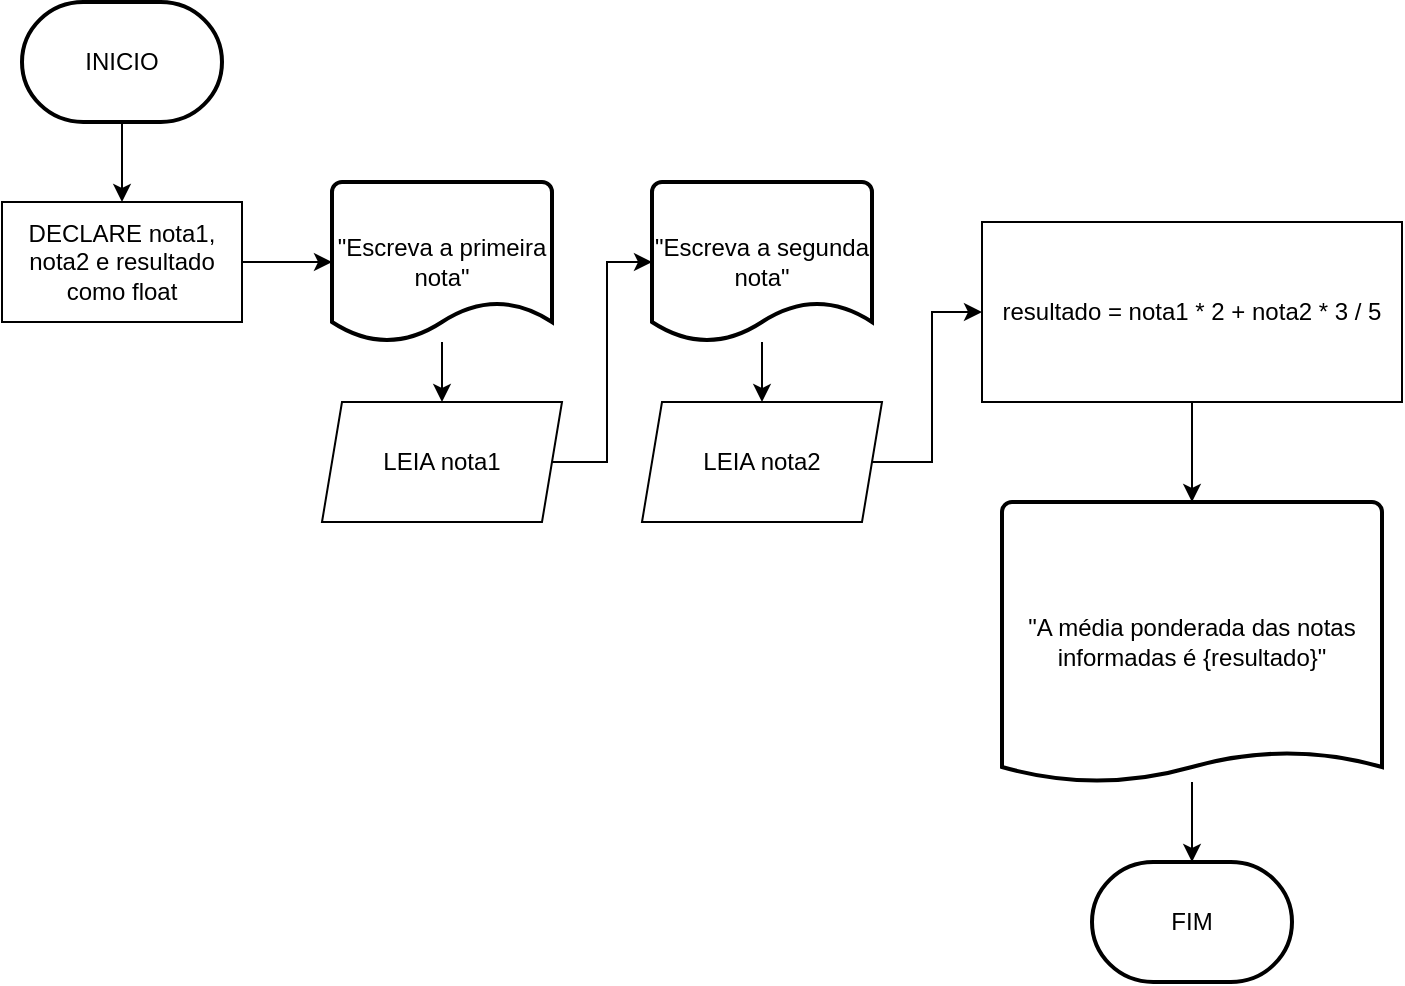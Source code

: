 <mxfile version="21.7.2" type="device">
  <diagram name="Page-1" id="8iShGkhwyZdAFY4MFy_2">
    <mxGraphModel dx="954" dy="602" grid="1" gridSize="10" guides="1" tooltips="1" connect="1" arrows="1" fold="1" page="1" pageScale="1" pageWidth="850" pageHeight="1100" math="0" shadow="0">
      <root>
        <mxCell id="0" />
        <mxCell id="1" parent="0" />
        <mxCell id="FehOEN-7--DoPy8ezT0s-1" value="&lt;div&gt;FIM&lt;/div&gt;" style="strokeWidth=2;html=1;shape=mxgraph.flowchart.terminator;whiteSpace=wrap;" vertex="1" parent="1">
          <mxGeometry x="605" y="470" width="100" height="60" as="geometry" />
        </mxCell>
        <mxCell id="FehOEN-7--DoPy8ezT0s-7" value="" style="edgeStyle=orthogonalEdgeStyle;rounded=0;orthogonalLoop=1;jettySize=auto;html=1;" edge="1" parent="1" source="FehOEN-7--DoPy8ezT0s-2" target="FehOEN-7--DoPy8ezT0s-3">
          <mxGeometry relative="1" as="geometry" />
        </mxCell>
        <mxCell id="FehOEN-7--DoPy8ezT0s-2" value="&lt;div&gt;INICIO&lt;/div&gt;" style="strokeWidth=2;html=1;shape=mxgraph.flowchart.terminator;whiteSpace=wrap;" vertex="1" parent="1">
          <mxGeometry x="70" y="40" width="100" height="60" as="geometry" />
        </mxCell>
        <mxCell id="FehOEN-7--DoPy8ezT0s-6" value="" style="edgeStyle=orthogonalEdgeStyle;rounded=0;orthogonalLoop=1;jettySize=auto;html=1;" edge="1" parent="1" source="FehOEN-7--DoPy8ezT0s-3" target="FehOEN-7--DoPy8ezT0s-4">
          <mxGeometry relative="1" as="geometry" />
        </mxCell>
        <mxCell id="FehOEN-7--DoPy8ezT0s-3" value="&lt;div&gt;DECLARE nota1, nota2 e resultado como float&lt;/div&gt;" style="rounded=0;whiteSpace=wrap;html=1;" vertex="1" parent="1">
          <mxGeometry x="60" y="140" width="120" height="60" as="geometry" />
        </mxCell>
        <mxCell id="FehOEN-7--DoPy8ezT0s-19" value="" style="edgeStyle=orthogonalEdgeStyle;rounded=0;orthogonalLoop=1;jettySize=auto;html=1;" edge="1" parent="1" source="FehOEN-7--DoPy8ezT0s-4" target="FehOEN-7--DoPy8ezT0s-5">
          <mxGeometry relative="1" as="geometry" />
        </mxCell>
        <mxCell id="FehOEN-7--DoPy8ezT0s-4" value="&quot;Escreva a primeira nota&quot;" style="strokeWidth=2;html=1;shape=mxgraph.flowchart.document2;whiteSpace=wrap;size=0.25;" vertex="1" parent="1">
          <mxGeometry x="225" y="130" width="110" height="80" as="geometry" />
        </mxCell>
        <mxCell id="FehOEN-7--DoPy8ezT0s-12" style="edgeStyle=orthogonalEdgeStyle;rounded=0;orthogonalLoop=1;jettySize=auto;html=1;exitX=1;exitY=0.5;exitDx=0;exitDy=0;entryX=0;entryY=0.5;entryDx=0;entryDy=0;entryPerimeter=0;" edge="1" parent="1" source="FehOEN-7--DoPy8ezT0s-5" target="FehOEN-7--DoPy8ezT0s-8">
          <mxGeometry relative="1" as="geometry" />
        </mxCell>
        <mxCell id="FehOEN-7--DoPy8ezT0s-5" value="LEIA nota1" style="shape=parallelogram;perimeter=parallelogramPerimeter;whiteSpace=wrap;html=1;fixedSize=1;size=10;" vertex="1" parent="1">
          <mxGeometry x="220" y="240" width="120" height="60" as="geometry" />
        </mxCell>
        <mxCell id="FehOEN-7--DoPy8ezT0s-20" value="" style="edgeStyle=orthogonalEdgeStyle;rounded=0;orthogonalLoop=1;jettySize=auto;html=1;" edge="1" parent="1" source="FehOEN-7--DoPy8ezT0s-8" target="FehOEN-7--DoPy8ezT0s-9">
          <mxGeometry relative="1" as="geometry" />
        </mxCell>
        <mxCell id="FehOEN-7--DoPy8ezT0s-8" value="&quot;Escreva a segunda nota&quot;" style="strokeWidth=2;html=1;shape=mxgraph.flowchart.document2;whiteSpace=wrap;size=0.25;" vertex="1" parent="1">
          <mxGeometry x="385" y="130" width="110" height="80" as="geometry" />
        </mxCell>
        <mxCell id="FehOEN-7--DoPy8ezT0s-13" style="edgeStyle=orthogonalEdgeStyle;rounded=0;orthogonalLoop=1;jettySize=auto;html=1;entryX=0;entryY=0.5;entryDx=0;entryDy=0;" edge="1" parent="1" source="FehOEN-7--DoPy8ezT0s-9" target="FehOEN-7--DoPy8ezT0s-10">
          <mxGeometry relative="1" as="geometry" />
        </mxCell>
        <mxCell id="FehOEN-7--DoPy8ezT0s-9" value="&lt;div&gt;LEIA nota2&lt;/div&gt;" style="shape=parallelogram;perimeter=parallelogramPerimeter;whiteSpace=wrap;html=1;fixedSize=1;size=10;" vertex="1" parent="1">
          <mxGeometry x="380" y="240" width="120" height="60" as="geometry" />
        </mxCell>
        <mxCell id="FehOEN-7--DoPy8ezT0s-16" value="" style="edgeStyle=orthogonalEdgeStyle;rounded=0;orthogonalLoop=1;jettySize=auto;html=1;" edge="1" parent="1" source="FehOEN-7--DoPy8ezT0s-10" target="FehOEN-7--DoPy8ezT0s-11">
          <mxGeometry relative="1" as="geometry" />
        </mxCell>
        <mxCell id="FehOEN-7--DoPy8ezT0s-10" value="resultado = nota1 * 2 + nota2 * 3 / 5" style="rounded=0;whiteSpace=wrap;html=1;" vertex="1" parent="1">
          <mxGeometry x="550" y="150" width="210" height="90" as="geometry" />
        </mxCell>
        <mxCell id="FehOEN-7--DoPy8ezT0s-17" value="" style="edgeStyle=orthogonalEdgeStyle;rounded=0;orthogonalLoop=1;jettySize=auto;html=1;" edge="1" parent="1" source="FehOEN-7--DoPy8ezT0s-11" target="FehOEN-7--DoPy8ezT0s-1">
          <mxGeometry relative="1" as="geometry" />
        </mxCell>
        <mxCell id="FehOEN-7--DoPy8ezT0s-11" value="&quot;A média ponderada das notas informadas é {resultado}&quot; " style="strokeWidth=2;html=1;shape=mxgraph.flowchart.document2;whiteSpace=wrap;size=0.107;" vertex="1" parent="1">
          <mxGeometry x="560" y="290" width="190" height="140" as="geometry" />
        </mxCell>
      </root>
    </mxGraphModel>
  </diagram>
</mxfile>
